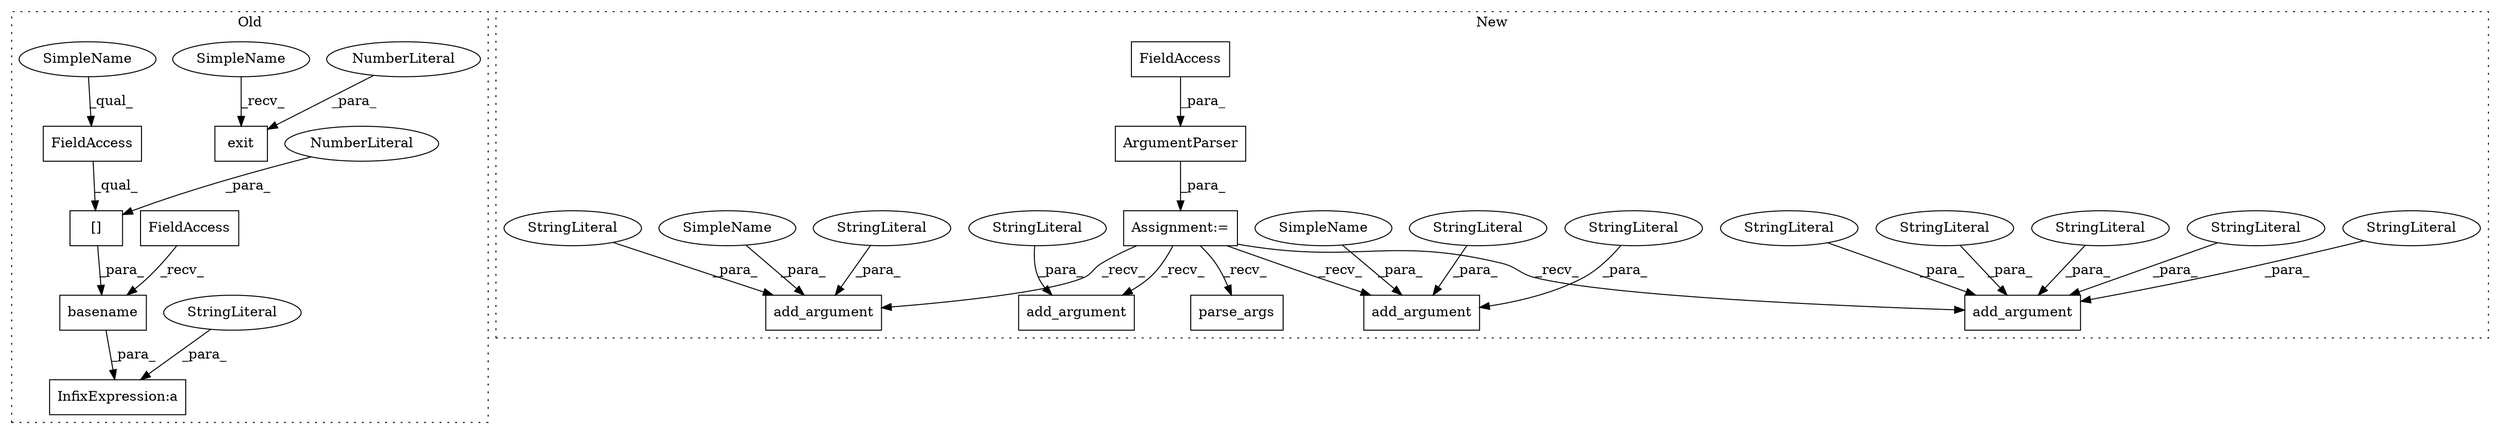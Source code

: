 digraph G {
subgraph cluster0 {
1 [label="basename" a="32" s="4727,4747" l="9,1" shape="box"];
6 [label="FieldAccess" a="22" s="4719" l="7" shape="box"];
7 [label="InfixExpression:a" a="27" s="5066" l="3" shape="box"];
8 [label="[]" a="2" s="4736,4746" l="9,1" shape="box"];
9 [label="NumberLiteral" a="34" s="4745" l="1" shape="ellipse"];
10 [label="StringLiteral" a="45" s="5045" l="21" shape="ellipse"];
24 [label="FieldAccess" a="22" s="4736" l="8" shape="box"];
25 [label="exit" a="32" s="4835,4841" l="5,1" shape="box"];
26 [label="NumberLiteral" a="34" s="4840" l="1" shape="ellipse"];
28 [label="SimpleName" a="42" s="4831" l="3" shape="ellipse"];
29 [label="SimpleName" a="42" s="4736" l="3" shape="ellipse"];
label = "Old";
style="dotted";
}
subgraph cluster1 {
2 [label="add_argument" a="32" s="5502,5600" l="13,1" shape="box"];
3 [label="StringLiteral" a="45" s="5532" l="14" shape="ellipse"];
4 [label="StringLiteral" a="45" s="5561" l="10" shape="ellipse"];
5 [label="StringLiteral" a="45" s="5520" l="11" shape="ellipse"];
11 [label="ArgumentParser" a="32" s="4946,4968" l="15,1" shape="box"];
12 [label="add_argument" a="32" s="5221,5292" l="13,1" shape="box"];
13 [label="StringLiteral" a="45" s="5243" l="40" shape="ellipse"];
14 [label="add_argument" a="32" s="5417,5488" l="13,1" shape="box"];
15 [label="add_argument" a="32" s="4982,5122" l="13,1" shape="box"];
16 [label="StringLiteral" a="45" s="5234" l="8" shape="ellipse"];
17 [label="StringLiteral" a="45" s="5439" l="44" shape="ellipse"];
18 [label="parse_args" a="32" s="5619" l="12" shape="box"];
19 [label="StringLiteral" a="45" s="5515" l="4" shape="ellipse"];
20 [label="StringLiteral" a="45" s="5007" l="96" shape="ellipse"];
21 [label="StringLiteral" a="45" s="5430" l="8" shape="ellipse"];
22 [label="StringLiteral" a="45" s="5547" l="13" shape="ellipse"];
23 [label="FieldAccess" a="22" s="4961" l="7" shape="box"];
27 [label="Assignment:=" a="7" s="4936" l="1" shape="box"];
30 [label="SimpleName" a="42" s="5284" l="4" shape="ellipse"];
31 [label="SimpleName" a="42" s="5484" l="4" shape="ellipse"];
label = "New";
style="dotted";
}
1 -> 7 [label="_para_"];
3 -> 2 [label="_para_"];
4 -> 2 [label="_para_"];
5 -> 2 [label="_para_"];
6 -> 1 [label="_recv_"];
8 -> 1 [label="_para_"];
9 -> 8 [label="_para_"];
10 -> 7 [label="_para_"];
11 -> 27 [label="_para_"];
13 -> 12 [label="_para_"];
16 -> 12 [label="_para_"];
17 -> 14 [label="_para_"];
19 -> 2 [label="_para_"];
20 -> 15 [label="_para_"];
21 -> 14 [label="_para_"];
22 -> 2 [label="_para_"];
23 -> 11 [label="_para_"];
24 -> 8 [label="_qual_"];
26 -> 25 [label="_para_"];
27 -> 18 [label="_recv_"];
27 -> 12 [label="_recv_"];
27 -> 14 [label="_recv_"];
27 -> 15 [label="_recv_"];
27 -> 2 [label="_recv_"];
28 -> 25 [label="_recv_"];
29 -> 24 [label="_qual_"];
30 -> 12 [label="_para_"];
31 -> 14 [label="_para_"];
}